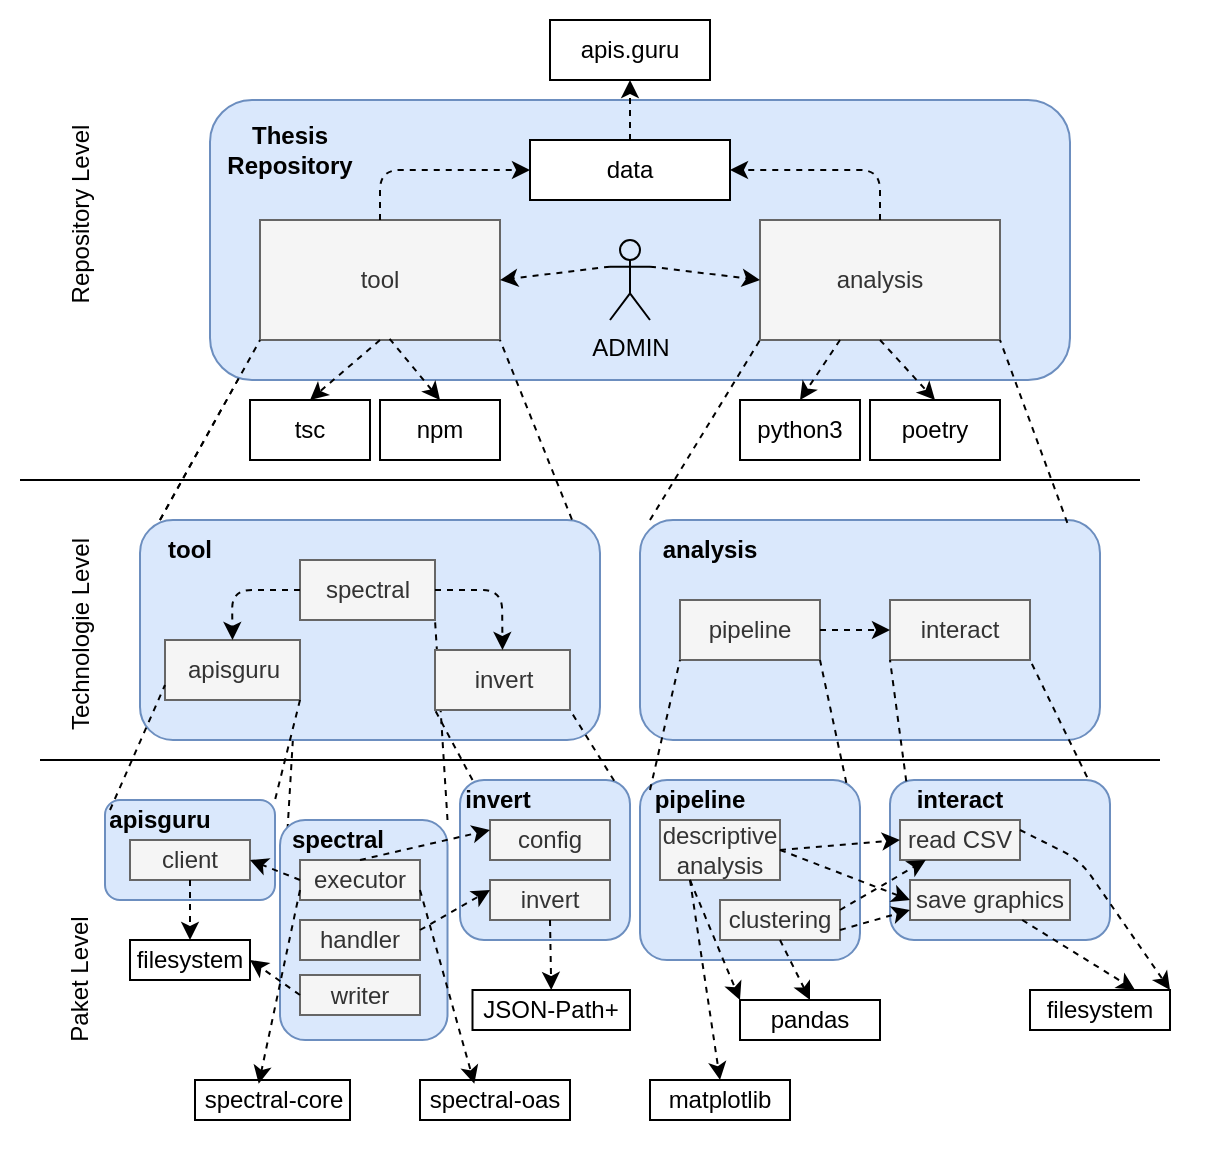 <mxfile>
    <diagram id="Y10UyyqIdbAzsuuWlFIb" name="Page-1">
        <mxGraphModel dx="343" dy="707" grid="1" gridSize="10" guides="1" tooltips="1" connect="1" arrows="1" fold="1" page="1" pageScale="1" pageWidth="850" pageHeight="1100" math="0" shadow="0">
            <root>
                <mxCell id="0"/>
                <mxCell id="1" parent="0"/>
                <mxCell id="48" value="" style="rounded=0;whiteSpace=wrap;html=1;strokeColor=none;" parent="1" vertex="1">
                    <mxGeometry x="100" y="90" width="610" height="580" as="geometry"/>
                </mxCell>
                <mxCell id="84" value="" style="endArrow=none;dashed=1;html=1;exitX=0;exitY=0.25;exitDx=0;exitDy=0;entryX=0;entryY=1;entryDx=0;entryDy=0;" parent="1" source="52" target="76" edge="1">
                    <mxGeometry width="50" height="50" relative="1" as="geometry">
                        <mxPoint x="440" y="570" as="sourcePoint"/>
                        <mxPoint x="490" y="520" as="targetPoint"/>
                    </mxGeometry>
                </mxCell>
                <mxCell id="70" value="" style="endArrow=none;dashed=1;html=1;exitX=0.25;exitY=0;exitDx=0;exitDy=0;entryX=0;entryY=1;entryDx=0;entryDy=0;" parent="1" source="49" target="12" edge="1">
                    <mxGeometry width="50" height="50" relative="1" as="geometry">
                        <mxPoint x="470" y="370" as="sourcePoint"/>
                        <mxPoint x="520" y="320" as="targetPoint"/>
                    </mxGeometry>
                </mxCell>
                <mxCell id="2" value="Repository Level" style="text;html=1;strokeColor=none;fillColor=none;align=center;verticalAlign=middle;whiteSpace=wrap;rounded=0;rotation=270;" parent="1" vertex="1">
                    <mxGeometry x="82.5" y="180" width="115" height="35" as="geometry"/>
                </mxCell>
                <mxCell id="3" value="" style="endArrow=none;html=1;" parent="1" edge="1">
                    <mxGeometry width="50" height="50" relative="1" as="geometry">
                        <mxPoint x="110" y="330" as="sourcePoint"/>
                        <mxPoint x="670" y="330" as="targetPoint"/>
                    </mxGeometry>
                </mxCell>
                <mxCell id="4" value="Technologie Level" style="text;html=1;strokeColor=none;fillColor=none;align=center;verticalAlign=middle;whiteSpace=wrap;rounded=0;rotation=270;" parent="1" vertex="1">
                    <mxGeometry x="82.5" y="390" width="115" height="35" as="geometry"/>
                </mxCell>
                <mxCell id="5" value="" style="endArrow=none;html=1;" parent="1" edge="1">
                    <mxGeometry width="50" height="50" relative="1" as="geometry">
                        <mxPoint x="120" y="470" as="sourcePoint"/>
                        <mxPoint x="680" y="470" as="targetPoint"/>
                    </mxGeometry>
                </mxCell>
                <mxCell id="6" value="Paket Level" style="text;html=1;strokeColor=none;fillColor=none;align=center;verticalAlign=middle;whiteSpace=wrap;rounded=0;rotation=270;" parent="1" vertex="1">
                    <mxGeometry x="82.5" y="562.5" width="115" height="35" as="geometry"/>
                </mxCell>
                <mxCell id="11" value="" style="rounded=1;whiteSpace=wrap;html=1;fillColor=#dae8fc;strokeColor=#6c8ebf;" parent="1" vertex="1">
                    <mxGeometry x="205" y="140" width="430" height="140" as="geometry"/>
                </mxCell>
                <mxCell id="12" value="tool" style="rounded=0;whiteSpace=wrap;html=1;fillColor=#f5f5f5;fontColor=#333333;strokeColor=#666666;" parent="1" vertex="1">
                    <mxGeometry x="230" y="200" width="120" height="60" as="geometry"/>
                </mxCell>
                <mxCell id="13" value="analysis" style="rounded=0;whiteSpace=wrap;html=1;fillColor=#f5f5f5;fontColor=#333333;strokeColor=#666666;" parent="1" vertex="1">
                    <mxGeometry x="480" y="200" width="120" height="60" as="geometry"/>
                </mxCell>
                <mxCell id="14" value="" style="rounded=1;whiteSpace=wrap;html=1;fillColor=#dae8fc;strokeColor=#6c8ebf;" parent="1" vertex="1">
                    <mxGeometry x="170" y="350" width="230" height="110" as="geometry"/>
                </mxCell>
                <mxCell id="15" value="" style="rounded=1;whiteSpace=wrap;html=1;fillColor=#dae8fc;strokeColor=#6c8ebf;" parent="1" vertex="1">
                    <mxGeometry x="420" y="350" width="230" height="110" as="geometry"/>
                </mxCell>
                <mxCell id="16" value="" style="rounded=1;whiteSpace=wrap;html=1;fillColor=#dae8fc;strokeColor=#6c8ebf;" parent="1" vertex="1">
                    <mxGeometry x="152.5" y="490" width="85" height="50" as="geometry"/>
                </mxCell>
                <mxCell id="17" value="data" style="rounded=0;whiteSpace=wrap;html=1;" parent="1" vertex="1">
                    <mxGeometry x="365" y="160" width="100" height="30" as="geometry"/>
                </mxCell>
                <mxCell id="18" value="apis.guru" style="rounded=0;whiteSpace=wrap;html=1;" parent="1" vertex="1">
                    <mxGeometry x="375" y="100" width="80" height="30" as="geometry"/>
                </mxCell>
                <mxCell id="19" value="" style="endArrow=classic;html=1;entryX=0.5;entryY=1;entryDx=0;entryDy=0;exitX=0.5;exitY=0;exitDx=0;exitDy=0;dashed=1;" parent="1" source="17" target="18" edge="1">
                    <mxGeometry width="50" height="50" relative="1" as="geometry">
                        <mxPoint x="420" y="110" as="sourcePoint"/>
                        <mxPoint x="470" y="60" as="targetPoint"/>
                    </mxGeometry>
                </mxCell>
                <mxCell id="20" value="ADMIN" style="shape=umlActor;verticalLabelPosition=bottom;verticalAlign=top;html=1;outlineConnect=0;fillColor=#dae8fc;strokeColor=#000000;" parent="1" vertex="1">
                    <mxGeometry x="405" y="210" width="20" height="40" as="geometry"/>
                </mxCell>
                <mxCell id="23" value="" style="endArrow=classic;html=1;dashed=1;entryX=0;entryY=0.5;entryDx=0;entryDy=0;exitX=1;exitY=0.333;exitDx=0;exitDy=0;exitPerimeter=0;" parent="1" source="20" target="13" edge="1">
                    <mxGeometry width="50" height="50" relative="1" as="geometry">
                        <mxPoint x="410" y="320" as="sourcePoint"/>
                        <mxPoint x="460" y="270" as="targetPoint"/>
                    </mxGeometry>
                </mxCell>
                <mxCell id="24" value="" style="endArrow=classic;html=1;dashed=1;entryX=1;entryY=0.5;entryDx=0;entryDy=0;exitX=0;exitY=0.333;exitDx=0;exitDy=0;exitPerimeter=0;" parent="1" source="20" target="12" edge="1">
                    <mxGeometry width="50" height="50" relative="1" as="geometry">
                        <mxPoint x="410" y="320" as="sourcePoint"/>
                        <mxPoint x="460" y="270" as="targetPoint"/>
                    </mxGeometry>
                </mxCell>
                <mxCell id="25" value="" style="endArrow=classic;html=1;dashed=1;exitX=0.5;exitY=0;exitDx=0;exitDy=0;entryX=0;entryY=0.5;entryDx=0;entryDy=0;" parent="1" source="12" target="17" edge="1">
                    <mxGeometry width="50" height="50" relative="1" as="geometry">
                        <mxPoint x="410" y="240" as="sourcePoint"/>
                        <mxPoint x="460" y="190" as="targetPoint"/>
                        <Array as="points">
                            <mxPoint x="290" y="175"/>
                        </Array>
                    </mxGeometry>
                </mxCell>
                <mxCell id="26" value="" style="endArrow=classic;html=1;dashed=1;entryX=1;entryY=0.5;entryDx=0;entryDy=0;exitX=0.5;exitY=0;exitDx=0;exitDy=0;" parent="1" source="13" target="17" edge="1">
                    <mxGeometry width="50" height="50" relative="1" as="geometry">
                        <mxPoint x="410" y="240" as="sourcePoint"/>
                        <mxPoint x="460" y="190" as="targetPoint"/>
                        <Array as="points">
                            <mxPoint x="540" y="175"/>
                        </Array>
                    </mxGeometry>
                </mxCell>
                <mxCell id="27" value="&lt;b&gt;Thesis Repository&lt;/b&gt;" style="text;html=1;strokeColor=none;fillColor=none;align=center;verticalAlign=middle;whiteSpace=wrap;rounded=0;" parent="1" vertex="1">
                    <mxGeometry x="215" y="150" width="60" height="30" as="geometry"/>
                </mxCell>
                <mxCell id="28" value="" style="rounded=1;whiteSpace=wrap;html=1;fillColor=#dae8fc;strokeColor=#6c8ebf;" parent="1" vertex="1">
                    <mxGeometry x="240" y="500" width="83.75" height="110" as="geometry"/>
                </mxCell>
                <mxCell id="29" value="" style="rounded=1;whiteSpace=wrap;html=1;fillColor=#dae8fc;strokeColor=#6c8ebf;" parent="1" vertex="1">
                    <mxGeometry x="330" y="480" width="85" height="80" as="geometry"/>
                </mxCell>
                <mxCell id="31" value="" style="rounded=1;whiteSpace=wrap;html=1;fillColor=#dae8fc;strokeColor=#6c8ebf;" parent="1" vertex="1">
                    <mxGeometry x="420" y="480" width="110" height="90" as="geometry"/>
                </mxCell>
                <mxCell id="32" value="" style="rounded=1;whiteSpace=wrap;html=1;fillColor=#dae8fc;strokeColor=#6c8ebf;" parent="1" vertex="1">
                    <mxGeometry x="545" y="480" width="110" height="80" as="geometry"/>
                </mxCell>
                <mxCell id="49" value="&lt;b&gt;tool&lt;/b&gt;" style="text;html=1;strokeColor=none;fillColor=none;align=center;verticalAlign=middle;whiteSpace=wrap;rounded=0;" parent="1" vertex="1">
                    <mxGeometry x="165" y="350" width="60" height="30" as="geometry"/>
                </mxCell>
                <mxCell id="50" value="&lt;b&gt;analysis&lt;/b&gt;" style="text;html=1;strokeColor=none;fillColor=none;align=center;verticalAlign=middle;whiteSpace=wrap;rounded=0;" parent="1" vertex="1">
                    <mxGeometry x="425" y="350" width="60" height="30" as="geometry"/>
                </mxCell>
                <mxCell id="51" value="&lt;b&gt;apisguru&lt;/b&gt;" style="text;html=1;strokeColor=none;fillColor=none;align=center;verticalAlign=middle;whiteSpace=wrap;rounded=0;" parent="1" vertex="1">
                    <mxGeometry x="155" y="490" width="50" height="20" as="geometry"/>
                </mxCell>
                <mxCell id="52" value="&lt;b&gt;spectral&lt;/b&gt;" style="text;html=1;strokeColor=none;fillColor=none;align=center;verticalAlign=middle;whiteSpace=wrap;rounded=0;" parent="1" vertex="1">
                    <mxGeometry x="243.75" y="500" width="50" height="20" as="geometry"/>
                </mxCell>
                <mxCell id="54" value="&lt;b&gt;invert&lt;/b&gt;" style="text;html=1;strokeColor=none;fillColor=none;align=center;verticalAlign=middle;whiteSpace=wrap;rounded=0;" parent="1" vertex="1">
                    <mxGeometry x="323.75" y="480" width="50" height="20" as="geometry"/>
                </mxCell>
                <mxCell id="55" value="&lt;b&gt;pipeline&lt;/b&gt;" style="text;html=1;strokeColor=none;fillColor=none;align=center;verticalAlign=middle;whiteSpace=wrap;rounded=0;" parent="1" vertex="1">
                    <mxGeometry x="425" y="480" width="50" height="20" as="geometry"/>
                </mxCell>
                <mxCell id="56" value="&lt;b&gt;interact&lt;/b&gt;" style="text;html=1;strokeColor=none;fillColor=none;align=center;verticalAlign=middle;whiteSpace=wrap;rounded=0;" parent="1" vertex="1">
                    <mxGeometry x="560" y="480" width="40" height="20" as="geometry"/>
                </mxCell>
                <mxCell id="58" value="tsc" style="rounded=0;whiteSpace=wrap;html=1;" parent="1" vertex="1">
                    <mxGeometry x="225" y="290" width="60" height="30" as="geometry"/>
                </mxCell>
                <mxCell id="59" value="npm" style="rounded=0;whiteSpace=wrap;html=1;" parent="1" vertex="1">
                    <mxGeometry x="290" y="290" width="60" height="30" as="geometry"/>
                </mxCell>
                <mxCell id="64" value="python3" style="rounded=0;whiteSpace=wrap;html=1;" parent="1" vertex="1">
                    <mxGeometry x="470" y="290" width="60" height="30" as="geometry"/>
                </mxCell>
                <mxCell id="65" value="poetry" style="rounded=0;whiteSpace=wrap;html=1;" parent="1" vertex="1">
                    <mxGeometry x="535" y="290" width="65" height="30" as="geometry"/>
                </mxCell>
                <mxCell id="66" value="spectral-core" style="rounded=0;whiteSpace=wrap;html=1;" parent="1" vertex="1">
                    <mxGeometry x="197.5" y="630" width="77.5" height="20" as="geometry"/>
                </mxCell>
                <mxCell id="67" value="spectral-oas" style="rounded=0;whiteSpace=wrap;html=1;" parent="1" vertex="1">
                    <mxGeometry x="310" y="630" width="75" height="20" as="geometry"/>
                </mxCell>
                <mxCell id="68" value="filesystem" style="rounded=0;whiteSpace=wrap;html=1;" parent="1" vertex="1">
                    <mxGeometry x="165" y="560" width="60" height="20" as="geometry"/>
                </mxCell>
                <mxCell id="72" value="" style="endArrow=none;dashed=1;html=1;entryX=0;entryY=1;entryDx=0;entryDy=0;exitX=0.25;exitY=0;exitDx=0;exitDy=0;" parent="1" source="49" target="12" edge="1">
                    <mxGeometry width="50" height="50" relative="1" as="geometry">
                        <mxPoint x="470" y="370" as="sourcePoint"/>
                        <mxPoint x="520" y="320" as="targetPoint"/>
                    </mxGeometry>
                </mxCell>
                <mxCell id="69" value="JSON-Path+" style="rounded=0;whiteSpace=wrap;html=1;" parent="1" vertex="1">
                    <mxGeometry x="336.25" y="585" width="78.75" height="20" as="geometry"/>
                </mxCell>
                <mxCell id="71" value="" style="endArrow=none;dashed=1;html=1;entryX=1;entryY=1;entryDx=0;entryDy=0;exitX=0.939;exitY=-0.002;exitDx=0;exitDy=0;exitPerimeter=0;" parent="1" source="14" target="12" edge="1">
                    <mxGeometry width="50" height="50" relative="1" as="geometry">
                        <mxPoint x="470" y="370" as="sourcePoint"/>
                        <mxPoint x="520" y="320" as="targetPoint"/>
                    </mxGeometry>
                </mxCell>
                <mxCell id="73" value="" style="endArrow=none;dashed=1;html=1;entryX=0;entryY=1;entryDx=0;entryDy=0;exitX=0;exitY=0;exitDx=0;exitDy=0;" parent="1" source="50" target="13" edge="1">
                    <mxGeometry width="50" height="50" relative="1" as="geometry">
                        <mxPoint x="470" y="370" as="sourcePoint"/>
                        <mxPoint x="520" y="320" as="targetPoint"/>
                    </mxGeometry>
                </mxCell>
                <mxCell id="74" value="" style="endArrow=none;dashed=1;html=1;entryX=1;entryY=1;entryDx=0;entryDy=0;exitX=0.929;exitY=0.013;exitDx=0;exitDy=0;exitPerimeter=0;" parent="1" source="15" target="13" edge="1">
                    <mxGeometry width="50" height="50" relative="1" as="geometry">
                        <mxPoint x="470" y="370" as="sourcePoint"/>
                        <mxPoint x="520" y="320" as="targetPoint"/>
                    </mxGeometry>
                </mxCell>
                <mxCell id="75" value="apisguru" style="rounded=0;whiteSpace=wrap;html=1;fillColor=#f5f5f5;fontColor=#333333;strokeColor=#666666;" parent="1" vertex="1">
                    <mxGeometry x="182.5" y="410" width="67.5" height="30" as="geometry"/>
                </mxCell>
                <mxCell id="76" value="spectral" style="rounded=0;whiteSpace=wrap;html=1;fillColor=#f5f5f5;fontColor=#333333;strokeColor=#666666;" parent="1" vertex="1">
                    <mxGeometry x="250" y="370" width="67.5" height="30" as="geometry"/>
                </mxCell>
                <mxCell id="82" value="" style="endArrow=none;dashed=1;html=1;exitX=0;exitY=0.25;exitDx=0;exitDy=0;entryX=0;entryY=0.75;entryDx=0;entryDy=0;" parent="1" source="51" target="75" edge="1">
                    <mxGeometry width="50" height="50" relative="1" as="geometry">
                        <mxPoint x="440" y="570" as="sourcePoint"/>
                        <mxPoint x="490" y="520" as="targetPoint"/>
                    </mxGeometry>
                </mxCell>
                <mxCell id="83" value="" style="endArrow=none;dashed=1;html=1;entryX=1;entryY=0;entryDx=0;entryDy=0;exitX=1;exitY=1;exitDx=0;exitDy=0;" parent="1" source="75" target="16" edge="1">
                    <mxGeometry width="50" height="50" relative="1" as="geometry">
                        <mxPoint x="440" y="570" as="sourcePoint"/>
                        <mxPoint x="490" y="520" as="targetPoint"/>
                    </mxGeometry>
                </mxCell>
                <mxCell id="85" value="" style="endArrow=none;dashed=1;html=1;entryX=1;entryY=1;entryDx=0;entryDy=0;exitX=1;exitY=0;exitDx=0;exitDy=0;" parent="1" source="28" target="76" edge="1">
                    <mxGeometry width="50" height="50" relative="1" as="geometry">
                        <mxPoint x="440" y="570" as="sourcePoint"/>
                        <mxPoint x="490" y="520" as="targetPoint"/>
                    </mxGeometry>
                </mxCell>
                <mxCell id="77" value="invert" style="rounded=0;whiteSpace=wrap;html=1;fillColor=#f5f5f5;fontColor=#333333;strokeColor=#666666;" parent="1" vertex="1">
                    <mxGeometry x="317.5" y="415" width="67.5" height="30" as="geometry"/>
                </mxCell>
                <mxCell id="86" value="" style="endArrow=none;dashed=1;html=1;entryX=1;entryY=1;entryDx=0;entryDy=0;exitX=0.907;exitY=0.005;exitDx=0;exitDy=0;exitPerimeter=0;" parent="1" source="29" target="77" edge="1">
                    <mxGeometry width="50" height="50" relative="1" as="geometry">
                        <mxPoint x="440" y="570" as="sourcePoint"/>
                        <mxPoint x="490" y="520" as="targetPoint"/>
                    </mxGeometry>
                </mxCell>
                <mxCell id="87" value="" style="endArrow=none;dashed=1;html=1;exitX=0.25;exitY=0;exitDx=0;exitDy=0;entryX=0;entryY=1;entryDx=0;entryDy=0;" parent="1" source="54" target="77" edge="1">
                    <mxGeometry width="50" height="50" relative="1" as="geometry">
                        <mxPoint x="440" y="570" as="sourcePoint"/>
                        <mxPoint x="490" y="520" as="targetPoint"/>
                    </mxGeometry>
                </mxCell>
                <mxCell id="88" value="matplotlib" style="rounded=0;whiteSpace=wrap;html=1;" parent="1" vertex="1">
                    <mxGeometry x="425" y="630" width="70" height="20" as="geometry"/>
                </mxCell>
                <mxCell id="89" value="pandas&lt;span style=&quot;color: rgba(0, 0, 0, 0); font-family: monospace; font-size: 0px; text-align: start;&quot;&gt;%3CmxGraphModel%3E%3Croot%3E%3CmxCell%20id%3D%220%22%2F%3E%3CmxCell%20id%3D%221%22%20parent%3D%220%22%2F%3E%3CmxCell%20id%3D%222%22%20value%3D%22apisguru%22%20style%3D%22rounded%3D0%3BwhiteSpace%3Dwrap%3Bhtml%3D1%3BfillColor%3D%23f5f5f5%3BfontColor%3D%23333333%3BstrokeColor%3D%23666666%3B%22%20vertex%3D%221%22%20parent%3D%221%22%3E%3CmxGeometry%20x%3D%22257.5%22%20y%3D%22360%22%20width%3D%2267.5%22%20height%3D%2230%22%20as%3D%22geometry%22%2F%3E%3C%2FmxCell%3E%3C%2Froot%3E%3C%2FmxGraphModel%3E&lt;/span&gt;" style="rounded=0;whiteSpace=wrap;html=1;" parent="1" vertex="1">
                    <mxGeometry x="470" y="590" width="70" height="20" as="geometry"/>
                </mxCell>
                <mxCell id="90" value="filesystem" style="rounded=0;whiteSpace=wrap;html=1;" parent="1" vertex="1">
                    <mxGeometry x="615" y="585" width="70" height="20" as="geometry"/>
                </mxCell>
                <mxCell id="91" value="pipeline" style="rounded=0;whiteSpace=wrap;html=1;fillColor=#f5f5f5;fontColor=#333333;strokeColor=#666666;" parent="1" vertex="1">
                    <mxGeometry x="440" y="390" width="70" height="30" as="geometry"/>
                </mxCell>
                <mxCell id="92" value="interact" style="rounded=0;whiteSpace=wrap;html=1;fillColor=#f5f5f5;fontColor=#333333;strokeColor=#666666;" parent="1" vertex="1">
                    <mxGeometry x="545" y="390" width="70" height="30" as="geometry"/>
                </mxCell>
                <mxCell id="93" value="" style="endArrow=classic;html=1;dashed=1;exitX=1;exitY=0.5;exitDx=0;exitDy=0;entryX=0;entryY=0.5;entryDx=0;entryDy=0;" parent="1" source="91" target="92" edge="1">
                    <mxGeometry width="50" height="50" relative="1" as="geometry">
                        <mxPoint x="510" y="420" as="sourcePoint"/>
                        <mxPoint x="560" y="370" as="targetPoint"/>
                    </mxGeometry>
                </mxCell>
                <mxCell id="94" value="" style="endArrow=none;dashed=1;html=1;exitX=0;exitY=0.25;exitDx=0;exitDy=0;entryX=0;entryY=1;entryDx=0;entryDy=0;" parent="1" source="55" target="91" edge="1">
                    <mxGeometry width="50" height="50" relative="1" as="geometry">
                        <mxPoint x="510" y="420" as="sourcePoint"/>
                        <mxPoint x="560" y="370" as="targetPoint"/>
                    </mxGeometry>
                </mxCell>
                <mxCell id="95" value="" style="endArrow=none;dashed=1;html=1;exitX=0.938;exitY=0.016;exitDx=0;exitDy=0;exitPerimeter=0;entryX=1;entryY=1;entryDx=0;entryDy=0;" parent="1" source="31" target="91" edge="1">
                    <mxGeometry width="50" height="50" relative="1" as="geometry">
                        <mxPoint x="510" y="420" as="sourcePoint"/>
                        <mxPoint x="560" y="370" as="targetPoint"/>
                    </mxGeometry>
                </mxCell>
                <mxCell id="96" value="" style="endArrow=none;dashed=1;html=1;exitX=0.074;exitY=0.008;exitDx=0;exitDy=0;entryX=0;entryY=1;entryDx=0;entryDy=0;exitPerimeter=0;" parent="1" source="32" target="92" edge="1">
                    <mxGeometry width="50" height="50" relative="1" as="geometry">
                        <mxPoint x="510" y="420" as="sourcePoint"/>
                        <mxPoint x="560" y="370" as="targetPoint"/>
                    </mxGeometry>
                </mxCell>
                <mxCell id="97" value="" style="endArrow=none;dashed=1;html=1;exitX=0.896;exitY=-0.018;exitDx=0;exitDy=0;entryX=1;entryY=1;entryDx=0;entryDy=0;exitPerimeter=0;" parent="1" source="32" target="92" edge="1">
                    <mxGeometry width="50" height="50" relative="1" as="geometry">
                        <mxPoint x="510" y="420" as="sourcePoint"/>
                        <mxPoint x="560" y="370" as="targetPoint"/>
                    </mxGeometry>
                </mxCell>
                <mxCell id="98" value="read CSV" style="rounded=0;whiteSpace=wrap;html=1;fillColor=#f5f5f5;fontColor=#333333;strokeColor=#666666;" parent="1" vertex="1">
                    <mxGeometry x="550" y="500" width="60" height="20" as="geometry"/>
                </mxCell>
                <mxCell id="99" value="save graphics" style="rounded=0;whiteSpace=wrap;html=1;fillColor=#f5f5f5;fontColor=#333333;strokeColor=#666666;" parent="1" vertex="1">
                    <mxGeometry x="555" y="530" width="80" height="20" as="geometry"/>
                </mxCell>
                <mxCell id="100" value="descriptive analysis" style="rounded=0;whiteSpace=wrap;html=1;fillColor=#f5f5f5;fontColor=#333333;strokeColor=#666666;" parent="1" vertex="1">
                    <mxGeometry x="430" y="500" width="60" height="30" as="geometry"/>
                </mxCell>
                <mxCell id="101" value="clustering" style="rounded=0;whiteSpace=wrap;html=1;fillColor=#f5f5f5;fontColor=#333333;strokeColor=#666666;" parent="1" vertex="1">
                    <mxGeometry x="460" y="540" width="60" height="20" as="geometry"/>
                </mxCell>
                <mxCell id="102" value="" style="endArrow=classic;html=1;dashed=1;exitX=1;exitY=0.5;exitDx=0;exitDy=0;entryX=0;entryY=0.5;entryDx=0;entryDy=0;" parent="1" source="100" target="98" edge="1">
                    <mxGeometry width="50" height="50" relative="1" as="geometry">
                        <mxPoint x="510" y="510" as="sourcePoint"/>
                        <mxPoint x="560" y="460" as="targetPoint"/>
                    </mxGeometry>
                </mxCell>
                <mxCell id="104" value="" style="endArrow=classic;html=1;dashed=1;exitX=1;exitY=0.5;exitDx=0;exitDy=0;entryX=0;entryY=0.5;entryDx=0;entryDy=0;" parent="1" source="100" target="99" edge="1">
                    <mxGeometry width="50" height="50" relative="1" as="geometry">
                        <mxPoint x="510" y="510" as="sourcePoint"/>
                        <mxPoint x="560" y="460" as="targetPoint"/>
                    </mxGeometry>
                </mxCell>
                <mxCell id="105" value="" style="endArrow=classic;html=1;dashed=1;exitX=1;exitY=0.25;exitDx=0;exitDy=0;" parent="1" source="101" target="98" edge="1">
                    <mxGeometry width="50" height="50" relative="1" as="geometry">
                        <mxPoint x="510" y="510" as="sourcePoint"/>
                        <mxPoint x="560" y="460" as="targetPoint"/>
                    </mxGeometry>
                </mxCell>
                <mxCell id="106" value="" style="endArrow=classic;html=1;dashed=1;exitX=1;exitY=0.75;exitDx=0;exitDy=0;entryX=0;entryY=0.75;entryDx=0;entryDy=0;" parent="1" source="101" target="99" edge="1">
                    <mxGeometry width="50" height="50" relative="1" as="geometry">
                        <mxPoint x="510" y="510" as="sourcePoint"/>
                        <mxPoint x="560" y="460" as="targetPoint"/>
                    </mxGeometry>
                </mxCell>
                <mxCell id="107" value="client" style="rounded=0;whiteSpace=wrap;html=1;fillColor=#f5f5f5;fontColor=#333333;strokeColor=#666666;" parent="1" vertex="1">
                    <mxGeometry x="165" y="510" width="60" height="20" as="geometry"/>
                </mxCell>
                <mxCell id="108" value="executor&lt;span style=&quot;color: rgba(0, 0, 0, 0); font-family: monospace; font-size: 0px; text-align: start;&quot;&gt;%3CmxGraphModel%3E%3Croot%3E%3CmxCell%20id%3D%220%22%2F%3E%3CmxCell%20id%3D%221%22%20parent%3D%220%22%2F%3E%3CmxCell%20id%3D%222%22%20value%3D%22client%22%20style%3D%22rounded%3D0%3BwhiteSpace%3Dwrap%3Bhtml%3D1%3B%22%20vertex%3D%221%22%20parent%3D%221%22%3E%3CmxGeometry%20x%3D%22339.38%22%20y%3D%22500%22%20width%3D%2260%22%20height%3D%2220%22%20as%3D%22geometry%22%2F%3E%3C%2FmxCell%3E%3C%2Froot%3E%3C%2FmxGraphModel%3E&lt;/span&gt;" style="rounded=0;whiteSpace=wrap;html=1;fillColor=#f5f5f5;fontColor=#333333;strokeColor=#666666;" parent="1" vertex="1">
                    <mxGeometry x="250" y="520" width="60" height="20" as="geometry"/>
                </mxCell>
                <mxCell id="109" value="invert" style="rounded=0;whiteSpace=wrap;html=1;fillColor=#f5f5f5;fontColor=#333333;strokeColor=#666666;" parent="1" vertex="1">
                    <mxGeometry x="345" y="530" width="60" height="20" as="geometry"/>
                </mxCell>
                <mxCell id="110" value="config" style="rounded=0;whiteSpace=wrap;html=1;fillColor=#f5f5f5;fontColor=#333333;strokeColor=#666666;" parent="1" vertex="1">
                    <mxGeometry x="345" y="500" width="60" height="20" as="geometry"/>
                </mxCell>
                <mxCell id="111" value="handler" style="rounded=0;whiteSpace=wrap;html=1;fillColor=#f5f5f5;fontColor=#333333;strokeColor=#666666;" parent="1" vertex="1">
                    <mxGeometry x="250" y="550" width="60" height="20" as="geometry"/>
                </mxCell>
                <mxCell id="112" value="writer" style="rounded=0;whiteSpace=wrap;html=1;fillColor=#f5f5f5;fontColor=#333333;strokeColor=#666666;" parent="1" vertex="1">
                    <mxGeometry x="250" y="577.5" width="60" height="20" as="geometry"/>
                </mxCell>
                <mxCell id="115" value="" style="endArrow=classic;html=1;dashed=1;exitX=0;exitY=0.5;exitDx=0;exitDy=0;entryX=0.5;entryY=0;entryDx=0;entryDy=0;" parent="1" source="76" target="75" edge="1">
                    <mxGeometry width="50" height="50" relative="1" as="geometry">
                        <mxPoint x="280" y="390" as="sourcePoint"/>
                        <mxPoint x="330" y="340" as="targetPoint"/>
                        <Array as="points">
                            <mxPoint x="216" y="385"/>
                        </Array>
                    </mxGeometry>
                </mxCell>
                <mxCell id="116" value="" style="endArrow=classic;html=1;dashed=1;entryX=0.5;entryY=0;entryDx=0;entryDy=0;exitX=1;exitY=0.5;exitDx=0;exitDy=0;" parent="1" source="76" target="77" edge="1">
                    <mxGeometry width="50" height="50" relative="1" as="geometry">
                        <mxPoint x="280" y="520" as="sourcePoint"/>
                        <mxPoint x="330" y="470" as="targetPoint"/>
                        <Array as="points">
                            <mxPoint x="351" y="385"/>
                        </Array>
                    </mxGeometry>
                </mxCell>
                <mxCell id="117" value="" style="endArrow=classic;html=1;dashed=1;entryX=0;entryY=0.25;entryDx=0;entryDy=0;exitX=1;exitY=0.25;exitDx=0;exitDy=0;" parent="1" source="111" target="109" edge="1">
                    <mxGeometry width="50" height="50" relative="1" as="geometry">
                        <mxPoint x="280" y="520" as="sourcePoint"/>
                        <mxPoint x="330" y="470" as="targetPoint"/>
                    </mxGeometry>
                </mxCell>
                <mxCell id="118" value="" style="endArrow=classic;html=1;dashed=1;exitX=0;exitY=0.5;exitDx=0;exitDy=0;entryX=1;entryY=0.5;entryDx=0;entryDy=0;" parent="1" source="108" target="107" edge="1">
                    <mxGeometry width="50" height="50" relative="1" as="geometry">
                        <mxPoint x="280" y="520" as="sourcePoint"/>
                        <mxPoint x="330" y="470" as="targetPoint"/>
                    </mxGeometry>
                </mxCell>
                <mxCell id="119" value="" style="endArrow=classic;html=1;dashed=1;exitX=0;exitY=0.5;exitDx=0;exitDy=0;entryX=1;entryY=0.5;entryDx=0;entryDy=0;" parent="1" source="112" target="68" edge="1">
                    <mxGeometry width="50" height="50" relative="1" as="geometry">
                        <mxPoint x="280" y="520" as="sourcePoint"/>
                        <mxPoint x="330" y="470" as="targetPoint"/>
                    </mxGeometry>
                </mxCell>
                <mxCell id="120" value="" style="endArrow=classic;html=1;dashed=1;entryX=0.5;entryY=0;entryDx=0;entryDy=0;exitX=0.5;exitY=1;exitDx=0;exitDy=0;" parent="1" source="107" target="68" edge="1">
                    <mxGeometry width="50" height="50" relative="1" as="geometry">
                        <mxPoint x="280" y="520" as="sourcePoint"/>
                        <mxPoint x="330" y="470" as="targetPoint"/>
                    </mxGeometry>
                </mxCell>
                <mxCell id="121" value="" style="endArrow=classic;html=1;dashed=1;exitX=0;exitY=0.75;exitDx=0;exitDy=0;entryX=0.411;entryY=0.092;entryDx=0;entryDy=0;entryPerimeter=0;" parent="1" source="108" target="66" edge="1">
                    <mxGeometry width="50" height="50" relative="1" as="geometry">
                        <mxPoint x="280" y="520" as="sourcePoint"/>
                        <mxPoint x="330" y="470" as="targetPoint"/>
                    </mxGeometry>
                </mxCell>
                <mxCell id="122" value="" style="endArrow=classic;html=1;dashed=1;entryX=0.362;entryY=0.092;entryDx=0;entryDy=0;entryPerimeter=0;exitX=1;exitY=0.75;exitDx=0;exitDy=0;" parent="1" source="108" target="67" edge="1">
                    <mxGeometry width="50" height="50" relative="1" as="geometry">
                        <mxPoint x="280" y="520" as="sourcePoint"/>
                        <mxPoint x="330" y="470" as="targetPoint"/>
                    </mxGeometry>
                </mxCell>
                <mxCell id="123" value="" style="endArrow=classic;html=1;dashed=1;entryX=0.5;entryY=0;entryDx=0;entryDy=0;exitX=0.5;exitY=1;exitDx=0;exitDy=0;" parent="1" source="109" target="69" edge="1">
                    <mxGeometry width="50" height="50" relative="1" as="geometry">
                        <mxPoint x="280" y="520" as="sourcePoint"/>
                        <mxPoint x="330" y="470" as="targetPoint"/>
                    </mxGeometry>
                </mxCell>
                <mxCell id="124" value="" style="endArrow=classic;html=1;dashed=1;entryX=0.5;entryY=0;entryDx=0;entryDy=0;exitX=0.25;exitY=1;exitDx=0;exitDy=0;" parent="1" source="100" target="88" edge="1">
                    <mxGeometry width="50" height="50" relative="1" as="geometry">
                        <mxPoint x="280" y="520" as="sourcePoint"/>
                        <mxPoint x="330" y="470" as="targetPoint"/>
                    </mxGeometry>
                </mxCell>
                <mxCell id="125" value="" style="endArrow=classic;html=1;dashed=1;entryX=0.75;entryY=0;entryDx=0;entryDy=0;" parent="1" source="99" target="90" edge="1">
                    <mxGeometry width="50" height="50" relative="1" as="geometry">
                        <mxPoint x="280" y="520" as="sourcePoint"/>
                        <mxPoint x="330" y="470" as="targetPoint"/>
                    </mxGeometry>
                </mxCell>
                <mxCell id="126" value="" style="endArrow=classic;html=1;dashed=1;entryX=1;entryY=0;entryDx=0;entryDy=0;exitX=1;exitY=0.25;exitDx=0;exitDy=0;" parent="1" source="98" target="90" edge="1">
                    <mxGeometry width="50" height="50" relative="1" as="geometry">
                        <mxPoint x="280" y="520" as="sourcePoint"/>
                        <mxPoint x="330" y="470" as="targetPoint"/>
                        <Array as="points">
                            <mxPoint x="640" y="520"/>
                        </Array>
                    </mxGeometry>
                </mxCell>
                <mxCell id="127" value="" style="endArrow=classic;html=1;dashed=1;entryX=0;entryY=0.25;entryDx=0;entryDy=0;" parent="1" edge="1" target="110">
                    <mxGeometry width="50" height="50" relative="1" as="geometry">
                        <mxPoint x="280" y="520" as="sourcePoint"/>
                        <mxPoint x="330" y="470" as="targetPoint"/>
                    </mxGeometry>
                </mxCell>
                <mxCell id="128" value="" style="endArrow=classic;html=1;dashed=1;entryX=0;entryY=0;entryDx=0;entryDy=0;exitX=0.25;exitY=1;exitDx=0;exitDy=0;" parent="1" source="100" target="89" edge="1">
                    <mxGeometry width="50" height="50" relative="1" as="geometry">
                        <mxPoint x="280" y="520" as="sourcePoint"/>
                        <mxPoint x="330" y="470" as="targetPoint"/>
                    </mxGeometry>
                </mxCell>
                <mxCell id="129" value="" style="endArrow=classic;html=1;dashed=1;entryX=0.5;entryY=0;entryDx=0;entryDy=0;exitX=0.5;exitY=1;exitDx=0;exitDy=0;" parent="1" source="101" target="89" edge="1">
                    <mxGeometry width="50" height="50" relative="1" as="geometry">
                        <mxPoint x="280" y="520" as="sourcePoint"/>
                        <mxPoint x="330" y="470" as="targetPoint"/>
                    </mxGeometry>
                </mxCell>
                <mxCell id="130" value="" style="endArrow=classic;html=1;entryX=0.5;entryY=0;entryDx=0;entryDy=0;exitX=0.5;exitY=1;exitDx=0;exitDy=0;dashed=1;" parent="1" source="12" target="58" edge="1">
                    <mxGeometry width="50" height="50" relative="1" as="geometry">
                        <mxPoint x="350" y="310" as="sourcePoint"/>
                        <mxPoint x="400" y="260" as="targetPoint"/>
                    </mxGeometry>
                </mxCell>
                <mxCell id="131" value="" style="endArrow=classic;html=1;entryX=0.5;entryY=0;entryDx=0;entryDy=0;exitX=0.54;exitY=0.99;exitDx=0;exitDy=0;exitPerimeter=0;dashed=1;" parent="1" source="12" target="59" edge="1">
                    <mxGeometry width="50" height="50" relative="1" as="geometry">
                        <mxPoint x="350" y="310" as="sourcePoint"/>
                        <mxPoint x="400" y="260" as="targetPoint"/>
                    </mxGeometry>
                </mxCell>
                <mxCell id="132" value="" style="endArrow=classic;html=1;entryX=0.5;entryY=0;entryDx=0;entryDy=0;dashed=1;" parent="1" target="64" edge="1">
                    <mxGeometry width="50" height="50" relative="1" as="geometry">
                        <mxPoint x="520" y="260" as="sourcePoint"/>
                        <mxPoint x="400" y="260" as="targetPoint"/>
                    </mxGeometry>
                </mxCell>
                <mxCell id="133" value="" style="endArrow=classic;html=1;entryX=0.5;entryY=0;entryDx=0;entryDy=0;exitX=0.5;exitY=1;exitDx=0;exitDy=0;dashed=1;" parent="1" source="13" target="65" edge="1">
                    <mxGeometry width="50" height="50" relative="1" as="geometry">
                        <mxPoint x="350" y="310" as="sourcePoint"/>
                        <mxPoint x="400" y="260" as="targetPoint"/>
                    </mxGeometry>
                </mxCell>
            </root>
        </mxGraphModel>
    </diagram>
</mxfile>